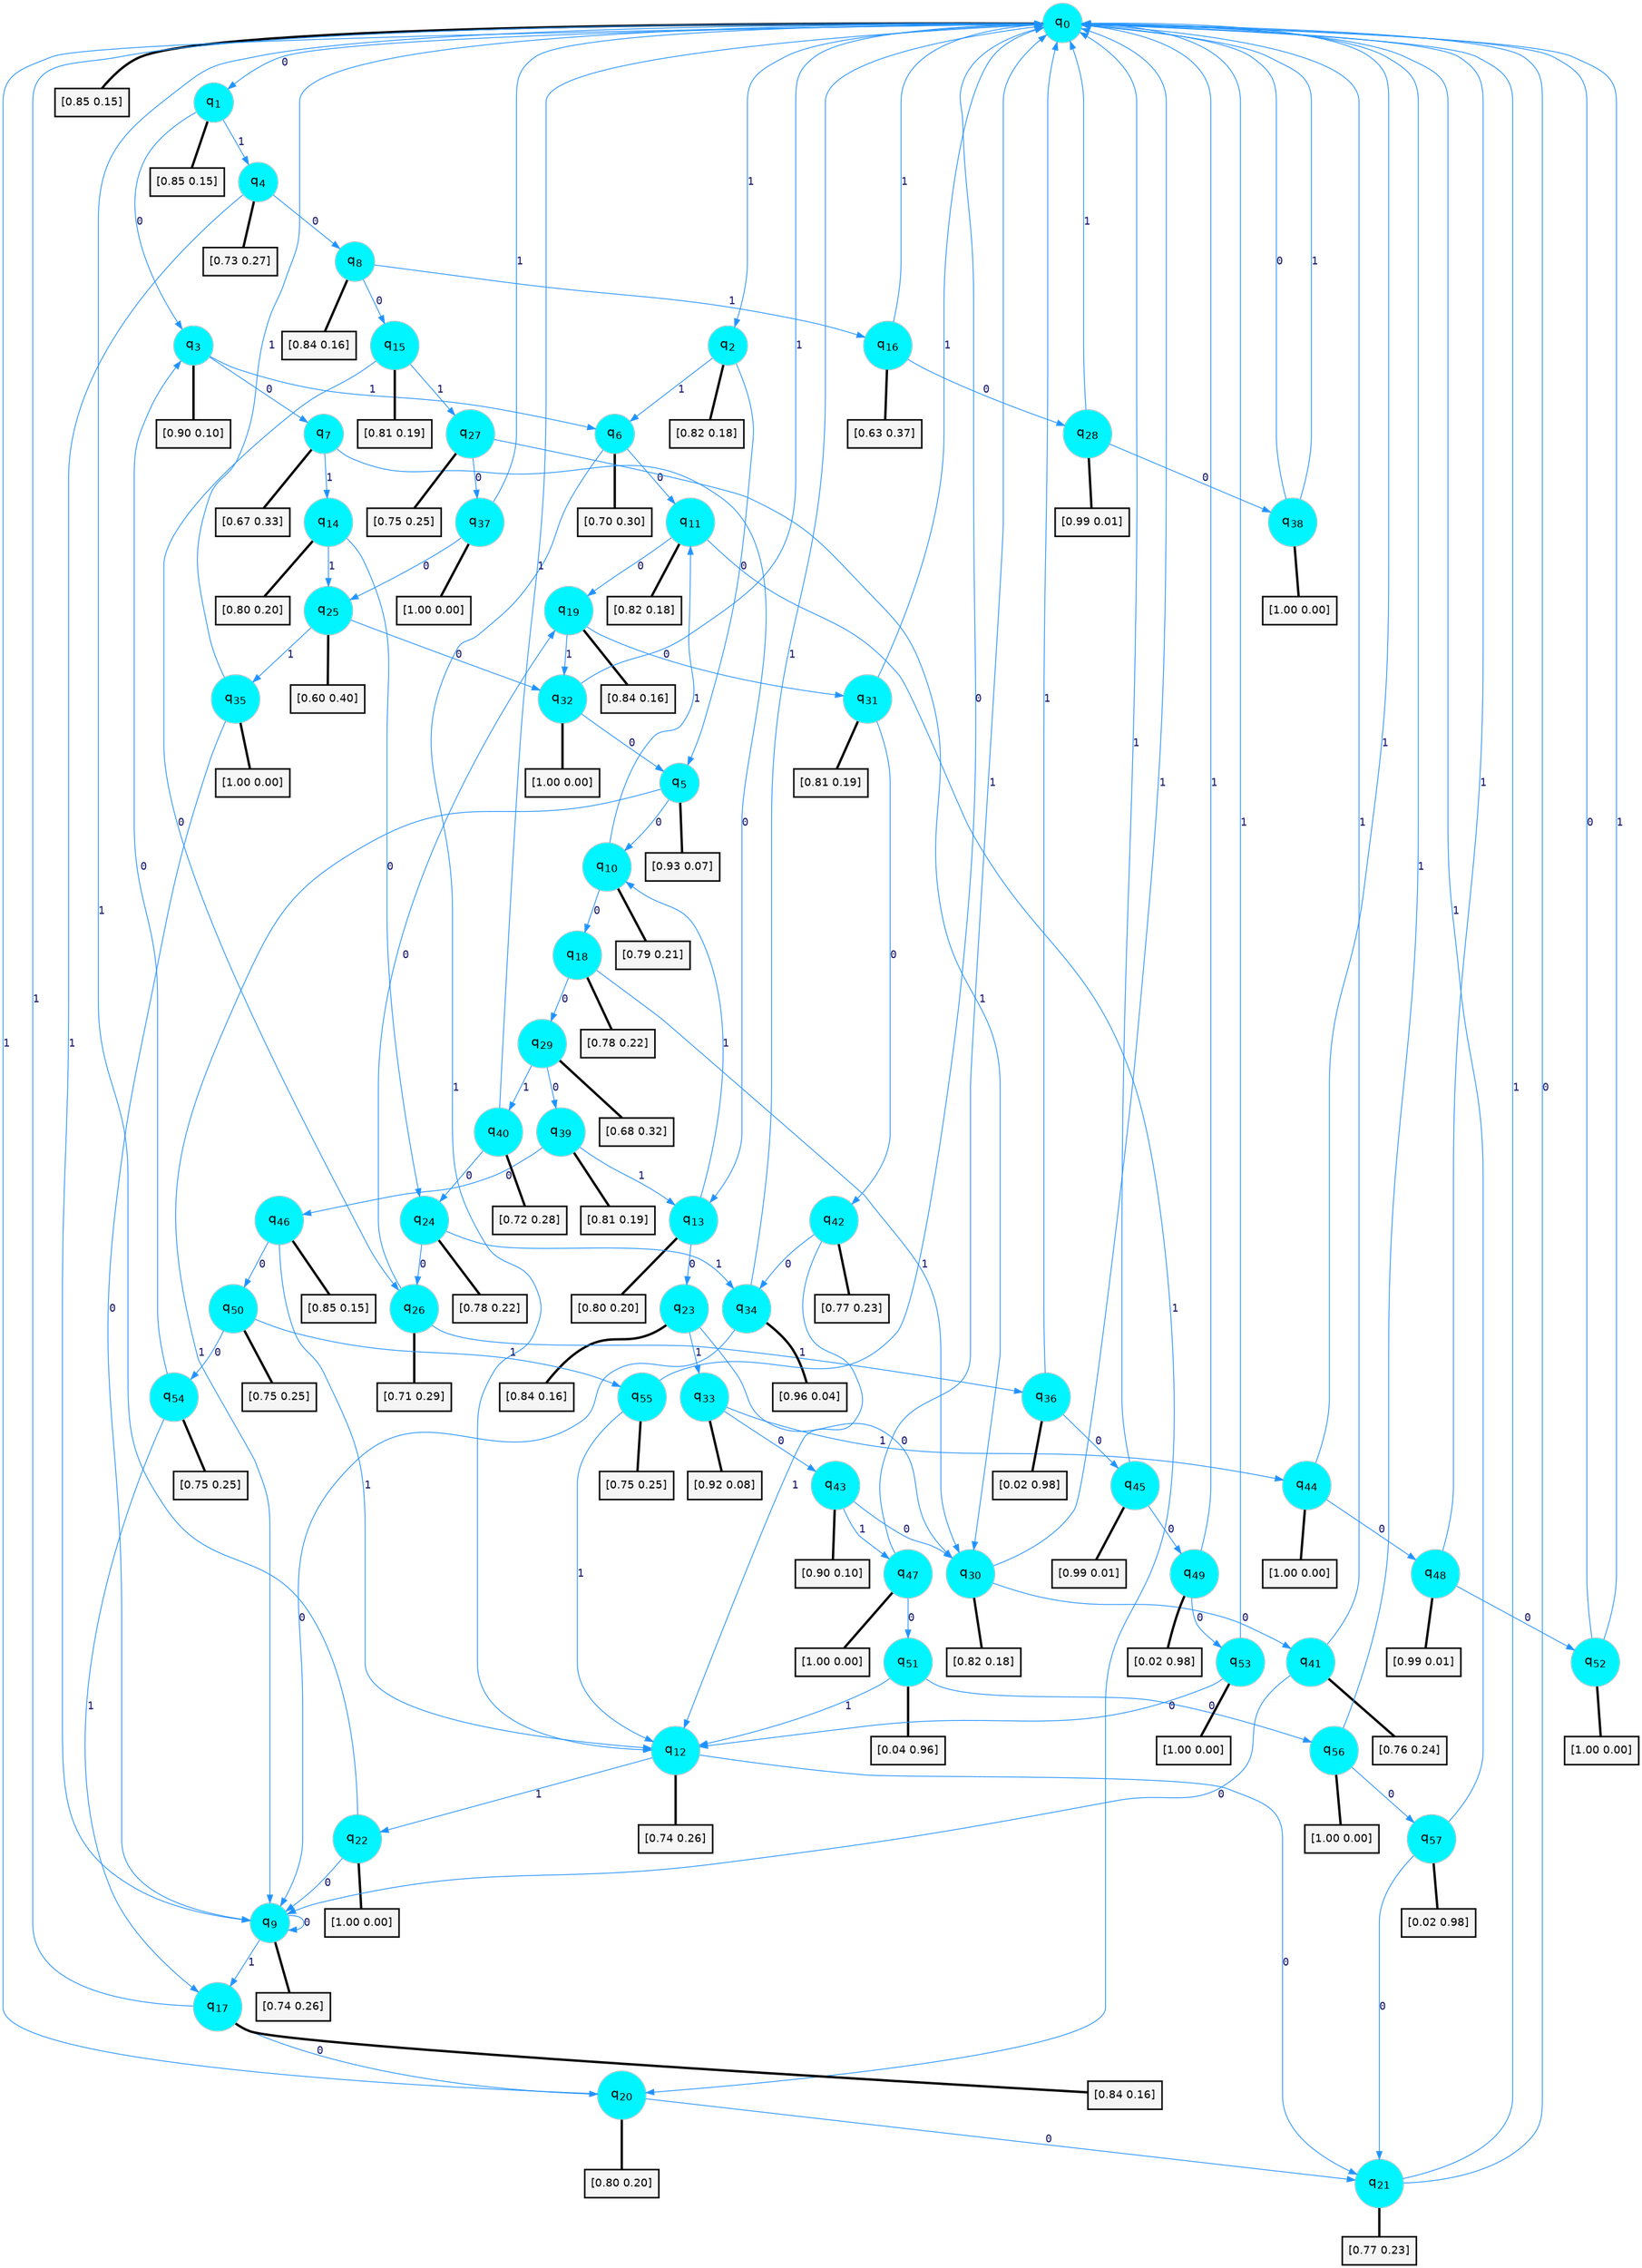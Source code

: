 digraph G {
graph [
bgcolor=transparent, dpi=300, rankdir=TD, size="40,25"];
node [
color=gray, fillcolor=turquoise1, fontcolor=black, fontname=Helvetica, fontsize=16, fontweight=bold, shape=circle, style=filled];
edge [
arrowsize=1, color=dodgerblue1, fontcolor=midnightblue, fontname=courier, fontweight=bold, penwidth=1, style=solid, weight=20];
0[label=<q<SUB>0</SUB>>];
1[label=<q<SUB>1</SUB>>];
2[label=<q<SUB>2</SUB>>];
3[label=<q<SUB>3</SUB>>];
4[label=<q<SUB>4</SUB>>];
5[label=<q<SUB>5</SUB>>];
6[label=<q<SUB>6</SUB>>];
7[label=<q<SUB>7</SUB>>];
8[label=<q<SUB>8</SUB>>];
9[label=<q<SUB>9</SUB>>];
10[label=<q<SUB>10</SUB>>];
11[label=<q<SUB>11</SUB>>];
12[label=<q<SUB>12</SUB>>];
13[label=<q<SUB>13</SUB>>];
14[label=<q<SUB>14</SUB>>];
15[label=<q<SUB>15</SUB>>];
16[label=<q<SUB>16</SUB>>];
17[label=<q<SUB>17</SUB>>];
18[label=<q<SUB>18</SUB>>];
19[label=<q<SUB>19</SUB>>];
20[label=<q<SUB>20</SUB>>];
21[label=<q<SUB>21</SUB>>];
22[label=<q<SUB>22</SUB>>];
23[label=<q<SUB>23</SUB>>];
24[label=<q<SUB>24</SUB>>];
25[label=<q<SUB>25</SUB>>];
26[label=<q<SUB>26</SUB>>];
27[label=<q<SUB>27</SUB>>];
28[label=<q<SUB>28</SUB>>];
29[label=<q<SUB>29</SUB>>];
30[label=<q<SUB>30</SUB>>];
31[label=<q<SUB>31</SUB>>];
32[label=<q<SUB>32</SUB>>];
33[label=<q<SUB>33</SUB>>];
34[label=<q<SUB>34</SUB>>];
35[label=<q<SUB>35</SUB>>];
36[label=<q<SUB>36</SUB>>];
37[label=<q<SUB>37</SUB>>];
38[label=<q<SUB>38</SUB>>];
39[label=<q<SUB>39</SUB>>];
40[label=<q<SUB>40</SUB>>];
41[label=<q<SUB>41</SUB>>];
42[label=<q<SUB>42</SUB>>];
43[label=<q<SUB>43</SUB>>];
44[label=<q<SUB>44</SUB>>];
45[label=<q<SUB>45</SUB>>];
46[label=<q<SUB>46</SUB>>];
47[label=<q<SUB>47</SUB>>];
48[label=<q<SUB>48</SUB>>];
49[label=<q<SUB>49</SUB>>];
50[label=<q<SUB>50</SUB>>];
51[label=<q<SUB>51</SUB>>];
52[label=<q<SUB>52</SUB>>];
53[label=<q<SUB>53</SUB>>];
54[label=<q<SUB>54</SUB>>];
55[label=<q<SUB>55</SUB>>];
56[label=<q<SUB>56</SUB>>];
57[label=<q<SUB>57</SUB>>];
58[label="[0.85 0.15]", shape=box,fontcolor=black, fontname=Helvetica, fontsize=14, penwidth=2, fillcolor=whitesmoke,color=black];
59[label="[0.85 0.15]", shape=box,fontcolor=black, fontname=Helvetica, fontsize=14, penwidth=2, fillcolor=whitesmoke,color=black];
60[label="[0.82 0.18]", shape=box,fontcolor=black, fontname=Helvetica, fontsize=14, penwidth=2, fillcolor=whitesmoke,color=black];
61[label="[0.90 0.10]", shape=box,fontcolor=black, fontname=Helvetica, fontsize=14, penwidth=2, fillcolor=whitesmoke,color=black];
62[label="[0.73 0.27]", shape=box,fontcolor=black, fontname=Helvetica, fontsize=14, penwidth=2, fillcolor=whitesmoke,color=black];
63[label="[0.93 0.07]", shape=box,fontcolor=black, fontname=Helvetica, fontsize=14, penwidth=2, fillcolor=whitesmoke,color=black];
64[label="[0.70 0.30]", shape=box,fontcolor=black, fontname=Helvetica, fontsize=14, penwidth=2, fillcolor=whitesmoke,color=black];
65[label="[0.67 0.33]", shape=box,fontcolor=black, fontname=Helvetica, fontsize=14, penwidth=2, fillcolor=whitesmoke,color=black];
66[label="[0.84 0.16]", shape=box,fontcolor=black, fontname=Helvetica, fontsize=14, penwidth=2, fillcolor=whitesmoke,color=black];
67[label="[0.74 0.26]", shape=box,fontcolor=black, fontname=Helvetica, fontsize=14, penwidth=2, fillcolor=whitesmoke,color=black];
68[label="[0.79 0.21]", shape=box,fontcolor=black, fontname=Helvetica, fontsize=14, penwidth=2, fillcolor=whitesmoke,color=black];
69[label="[0.82 0.18]", shape=box,fontcolor=black, fontname=Helvetica, fontsize=14, penwidth=2, fillcolor=whitesmoke,color=black];
70[label="[0.74 0.26]", shape=box,fontcolor=black, fontname=Helvetica, fontsize=14, penwidth=2, fillcolor=whitesmoke,color=black];
71[label="[0.80 0.20]", shape=box,fontcolor=black, fontname=Helvetica, fontsize=14, penwidth=2, fillcolor=whitesmoke,color=black];
72[label="[0.80 0.20]", shape=box,fontcolor=black, fontname=Helvetica, fontsize=14, penwidth=2, fillcolor=whitesmoke,color=black];
73[label="[0.81 0.19]", shape=box,fontcolor=black, fontname=Helvetica, fontsize=14, penwidth=2, fillcolor=whitesmoke,color=black];
74[label="[0.63 0.37]", shape=box,fontcolor=black, fontname=Helvetica, fontsize=14, penwidth=2, fillcolor=whitesmoke,color=black];
75[label="[0.84 0.16]", shape=box,fontcolor=black, fontname=Helvetica, fontsize=14, penwidth=2, fillcolor=whitesmoke,color=black];
76[label="[0.78 0.22]", shape=box,fontcolor=black, fontname=Helvetica, fontsize=14, penwidth=2, fillcolor=whitesmoke,color=black];
77[label="[0.84 0.16]", shape=box,fontcolor=black, fontname=Helvetica, fontsize=14, penwidth=2, fillcolor=whitesmoke,color=black];
78[label="[0.80 0.20]", shape=box,fontcolor=black, fontname=Helvetica, fontsize=14, penwidth=2, fillcolor=whitesmoke,color=black];
79[label="[0.77 0.23]", shape=box,fontcolor=black, fontname=Helvetica, fontsize=14, penwidth=2, fillcolor=whitesmoke,color=black];
80[label="[1.00 0.00]", shape=box,fontcolor=black, fontname=Helvetica, fontsize=14, penwidth=2, fillcolor=whitesmoke,color=black];
81[label="[0.84 0.16]", shape=box,fontcolor=black, fontname=Helvetica, fontsize=14, penwidth=2, fillcolor=whitesmoke,color=black];
82[label="[0.78 0.22]", shape=box,fontcolor=black, fontname=Helvetica, fontsize=14, penwidth=2, fillcolor=whitesmoke,color=black];
83[label="[0.60 0.40]", shape=box,fontcolor=black, fontname=Helvetica, fontsize=14, penwidth=2, fillcolor=whitesmoke,color=black];
84[label="[0.71 0.29]", shape=box,fontcolor=black, fontname=Helvetica, fontsize=14, penwidth=2, fillcolor=whitesmoke,color=black];
85[label="[0.75 0.25]", shape=box,fontcolor=black, fontname=Helvetica, fontsize=14, penwidth=2, fillcolor=whitesmoke,color=black];
86[label="[0.99 0.01]", shape=box,fontcolor=black, fontname=Helvetica, fontsize=14, penwidth=2, fillcolor=whitesmoke,color=black];
87[label="[0.68 0.32]", shape=box,fontcolor=black, fontname=Helvetica, fontsize=14, penwidth=2, fillcolor=whitesmoke,color=black];
88[label="[0.82 0.18]", shape=box,fontcolor=black, fontname=Helvetica, fontsize=14, penwidth=2, fillcolor=whitesmoke,color=black];
89[label="[0.81 0.19]", shape=box,fontcolor=black, fontname=Helvetica, fontsize=14, penwidth=2, fillcolor=whitesmoke,color=black];
90[label="[1.00 0.00]", shape=box,fontcolor=black, fontname=Helvetica, fontsize=14, penwidth=2, fillcolor=whitesmoke,color=black];
91[label="[0.92 0.08]", shape=box,fontcolor=black, fontname=Helvetica, fontsize=14, penwidth=2, fillcolor=whitesmoke,color=black];
92[label="[0.96 0.04]", shape=box,fontcolor=black, fontname=Helvetica, fontsize=14, penwidth=2, fillcolor=whitesmoke,color=black];
93[label="[1.00 0.00]", shape=box,fontcolor=black, fontname=Helvetica, fontsize=14, penwidth=2, fillcolor=whitesmoke,color=black];
94[label="[0.02 0.98]", shape=box,fontcolor=black, fontname=Helvetica, fontsize=14, penwidth=2, fillcolor=whitesmoke,color=black];
95[label="[1.00 0.00]", shape=box,fontcolor=black, fontname=Helvetica, fontsize=14, penwidth=2, fillcolor=whitesmoke,color=black];
96[label="[1.00 0.00]", shape=box,fontcolor=black, fontname=Helvetica, fontsize=14, penwidth=2, fillcolor=whitesmoke,color=black];
97[label="[0.81 0.19]", shape=box,fontcolor=black, fontname=Helvetica, fontsize=14, penwidth=2, fillcolor=whitesmoke,color=black];
98[label="[0.72 0.28]", shape=box,fontcolor=black, fontname=Helvetica, fontsize=14, penwidth=2, fillcolor=whitesmoke,color=black];
99[label="[0.76 0.24]", shape=box,fontcolor=black, fontname=Helvetica, fontsize=14, penwidth=2, fillcolor=whitesmoke,color=black];
100[label="[0.77 0.23]", shape=box,fontcolor=black, fontname=Helvetica, fontsize=14, penwidth=2, fillcolor=whitesmoke,color=black];
101[label="[0.90 0.10]", shape=box,fontcolor=black, fontname=Helvetica, fontsize=14, penwidth=2, fillcolor=whitesmoke,color=black];
102[label="[1.00 0.00]", shape=box,fontcolor=black, fontname=Helvetica, fontsize=14, penwidth=2, fillcolor=whitesmoke,color=black];
103[label="[0.99 0.01]", shape=box,fontcolor=black, fontname=Helvetica, fontsize=14, penwidth=2, fillcolor=whitesmoke,color=black];
104[label="[0.85 0.15]", shape=box,fontcolor=black, fontname=Helvetica, fontsize=14, penwidth=2, fillcolor=whitesmoke,color=black];
105[label="[1.00 0.00]", shape=box,fontcolor=black, fontname=Helvetica, fontsize=14, penwidth=2, fillcolor=whitesmoke,color=black];
106[label="[0.99 0.01]", shape=box,fontcolor=black, fontname=Helvetica, fontsize=14, penwidth=2, fillcolor=whitesmoke,color=black];
107[label="[0.02 0.98]", shape=box,fontcolor=black, fontname=Helvetica, fontsize=14, penwidth=2, fillcolor=whitesmoke,color=black];
108[label="[0.75 0.25]", shape=box,fontcolor=black, fontname=Helvetica, fontsize=14, penwidth=2, fillcolor=whitesmoke,color=black];
109[label="[0.04 0.96]", shape=box,fontcolor=black, fontname=Helvetica, fontsize=14, penwidth=2, fillcolor=whitesmoke,color=black];
110[label="[1.00 0.00]", shape=box,fontcolor=black, fontname=Helvetica, fontsize=14, penwidth=2, fillcolor=whitesmoke,color=black];
111[label="[1.00 0.00]", shape=box,fontcolor=black, fontname=Helvetica, fontsize=14, penwidth=2, fillcolor=whitesmoke,color=black];
112[label="[0.75 0.25]", shape=box,fontcolor=black, fontname=Helvetica, fontsize=14, penwidth=2, fillcolor=whitesmoke,color=black];
113[label="[0.75 0.25]", shape=box,fontcolor=black, fontname=Helvetica, fontsize=14, penwidth=2, fillcolor=whitesmoke,color=black];
114[label="[1.00 0.00]", shape=box,fontcolor=black, fontname=Helvetica, fontsize=14, penwidth=2, fillcolor=whitesmoke,color=black];
115[label="[0.02 0.98]", shape=box,fontcolor=black, fontname=Helvetica, fontsize=14, penwidth=2, fillcolor=whitesmoke,color=black];
0->1 [label=0];
0->2 [label=1];
0->58 [arrowhead=none, penwidth=3,color=black];
1->3 [label=0];
1->4 [label=1];
1->59 [arrowhead=none, penwidth=3,color=black];
2->5 [label=0];
2->6 [label=1];
2->60 [arrowhead=none, penwidth=3,color=black];
3->7 [label=0];
3->6 [label=1];
3->61 [arrowhead=none, penwidth=3,color=black];
4->8 [label=0];
4->9 [label=1];
4->62 [arrowhead=none, penwidth=3,color=black];
5->10 [label=0];
5->9 [label=1];
5->63 [arrowhead=none, penwidth=3,color=black];
6->11 [label=0];
6->12 [label=1];
6->64 [arrowhead=none, penwidth=3,color=black];
7->13 [label=0];
7->14 [label=1];
7->65 [arrowhead=none, penwidth=3,color=black];
8->15 [label=0];
8->16 [label=1];
8->66 [arrowhead=none, penwidth=3,color=black];
9->9 [label=0];
9->17 [label=1];
9->67 [arrowhead=none, penwidth=3,color=black];
10->18 [label=0];
10->11 [label=1];
10->68 [arrowhead=none, penwidth=3,color=black];
11->19 [label=0];
11->20 [label=1];
11->69 [arrowhead=none, penwidth=3,color=black];
12->21 [label=0];
12->22 [label=1];
12->70 [arrowhead=none, penwidth=3,color=black];
13->23 [label=0];
13->10 [label=1];
13->71 [arrowhead=none, penwidth=3,color=black];
14->24 [label=0];
14->25 [label=1];
14->72 [arrowhead=none, penwidth=3,color=black];
15->26 [label=0];
15->27 [label=1];
15->73 [arrowhead=none, penwidth=3,color=black];
16->28 [label=0];
16->0 [label=1];
16->74 [arrowhead=none, penwidth=3,color=black];
17->20 [label=0];
17->0 [label=1];
17->75 [arrowhead=none, penwidth=3,color=black];
18->29 [label=0];
18->30 [label=1];
18->76 [arrowhead=none, penwidth=3,color=black];
19->31 [label=0];
19->32 [label=1];
19->77 [arrowhead=none, penwidth=3,color=black];
20->21 [label=0];
20->0 [label=1];
20->78 [arrowhead=none, penwidth=3,color=black];
21->0 [label=0];
21->0 [label=1];
21->79 [arrowhead=none, penwidth=3,color=black];
22->9 [label=0];
22->0 [label=1];
22->80 [arrowhead=none, penwidth=3,color=black];
23->30 [label=0];
23->33 [label=1];
23->81 [arrowhead=none, penwidth=3,color=black];
24->26 [label=0];
24->34 [label=1];
24->82 [arrowhead=none, penwidth=3,color=black];
25->32 [label=0];
25->35 [label=1];
25->83 [arrowhead=none, penwidth=3,color=black];
26->19 [label=0];
26->36 [label=1];
26->84 [arrowhead=none, penwidth=3,color=black];
27->37 [label=0];
27->30 [label=1];
27->85 [arrowhead=none, penwidth=3,color=black];
28->38 [label=0];
28->0 [label=1];
28->86 [arrowhead=none, penwidth=3,color=black];
29->39 [label=0];
29->40 [label=1];
29->87 [arrowhead=none, penwidth=3,color=black];
30->41 [label=0];
30->0 [label=1];
30->88 [arrowhead=none, penwidth=3,color=black];
31->42 [label=0];
31->0 [label=1];
31->89 [arrowhead=none, penwidth=3,color=black];
32->5 [label=0];
32->0 [label=1];
32->90 [arrowhead=none, penwidth=3,color=black];
33->43 [label=0];
33->44 [label=1];
33->91 [arrowhead=none, penwidth=3,color=black];
34->9 [label=0];
34->0 [label=1];
34->92 [arrowhead=none, penwidth=3,color=black];
35->9 [label=0];
35->0 [label=1];
35->93 [arrowhead=none, penwidth=3,color=black];
36->45 [label=0];
36->0 [label=1];
36->94 [arrowhead=none, penwidth=3,color=black];
37->25 [label=0];
37->0 [label=1];
37->95 [arrowhead=none, penwidth=3,color=black];
38->0 [label=0];
38->0 [label=1];
38->96 [arrowhead=none, penwidth=3,color=black];
39->46 [label=0];
39->13 [label=1];
39->97 [arrowhead=none, penwidth=3,color=black];
40->24 [label=0];
40->0 [label=1];
40->98 [arrowhead=none, penwidth=3,color=black];
41->9 [label=0];
41->0 [label=1];
41->99 [arrowhead=none, penwidth=3,color=black];
42->34 [label=0];
42->12 [label=1];
42->100 [arrowhead=none, penwidth=3,color=black];
43->30 [label=0];
43->47 [label=1];
43->101 [arrowhead=none, penwidth=3,color=black];
44->48 [label=0];
44->0 [label=1];
44->102 [arrowhead=none, penwidth=3,color=black];
45->49 [label=0];
45->0 [label=1];
45->103 [arrowhead=none, penwidth=3,color=black];
46->50 [label=0];
46->12 [label=1];
46->104 [arrowhead=none, penwidth=3,color=black];
47->51 [label=0];
47->0 [label=1];
47->105 [arrowhead=none, penwidth=3,color=black];
48->52 [label=0];
48->0 [label=1];
48->106 [arrowhead=none, penwidth=3,color=black];
49->53 [label=0];
49->0 [label=1];
49->107 [arrowhead=none, penwidth=3,color=black];
50->54 [label=0];
50->55 [label=1];
50->108 [arrowhead=none, penwidth=3,color=black];
51->56 [label=0];
51->12 [label=1];
51->109 [arrowhead=none, penwidth=3,color=black];
52->0 [label=0];
52->0 [label=1];
52->110 [arrowhead=none, penwidth=3,color=black];
53->12 [label=0];
53->0 [label=1];
53->111 [arrowhead=none, penwidth=3,color=black];
54->3 [label=0];
54->17 [label=1];
54->112 [arrowhead=none, penwidth=3,color=black];
55->0 [label=0];
55->12 [label=1];
55->113 [arrowhead=none, penwidth=3,color=black];
56->57 [label=0];
56->0 [label=1];
56->114 [arrowhead=none, penwidth=3,color=black];
57->21 [label=0];
57->0 [label=1];
57->115 [arrowhead=none, penwidth=3,color=black];
}
